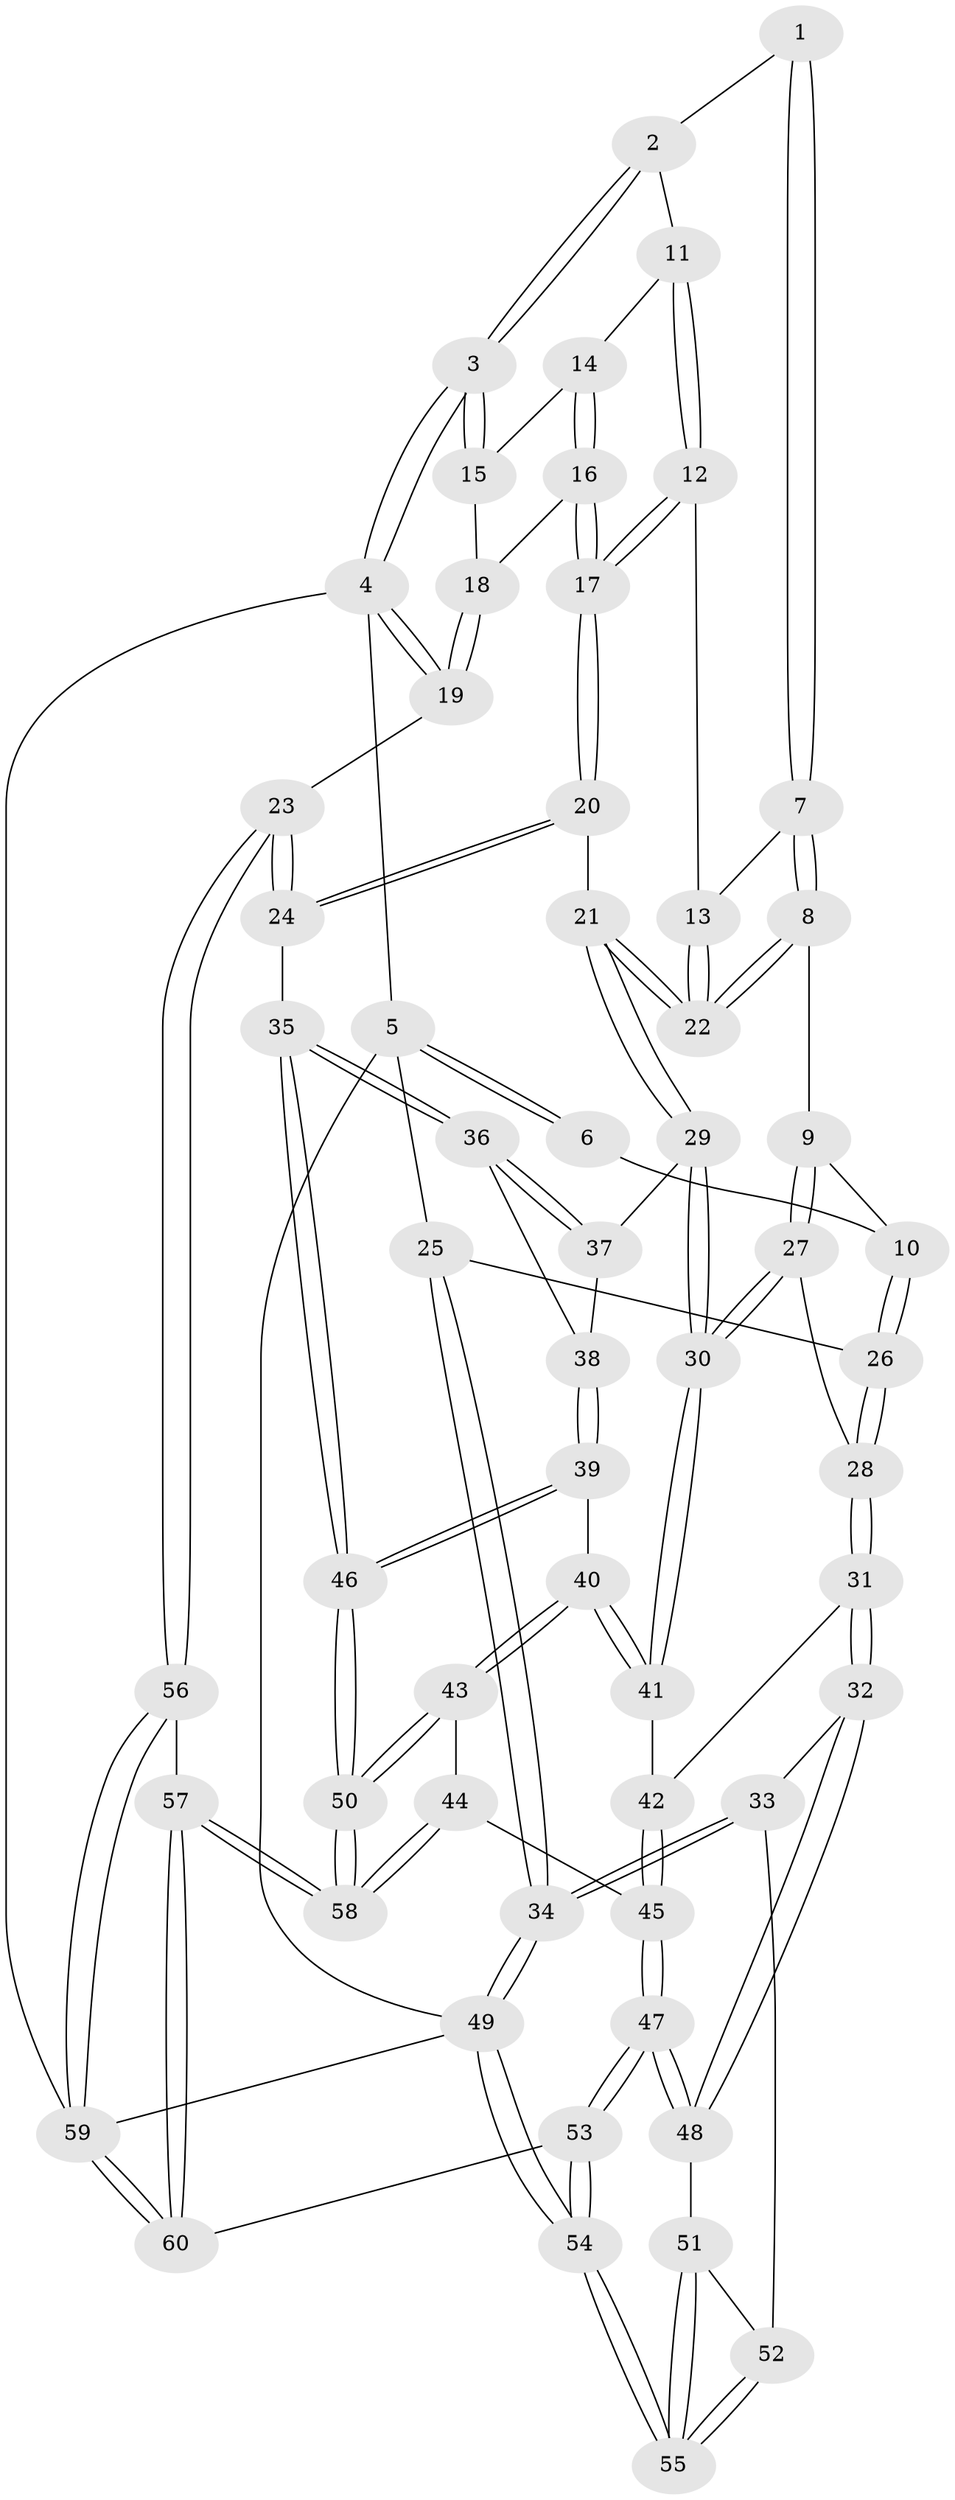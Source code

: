 // coarse degree distribution, {3: 0.14705882352941177, 5: 0.2647058823529412, 6: 0.11764705882352941, 4: 0.47058823529411764}
// Generated by graph-tools (version 1.1) at 2025/42/03/06/25 10:42:32]
// undirected, 60 vertices, 147 edges
graph export_dot {
graph [start="1"]
  node [color=gray90,style=filled];
  1 [pos="+0.4144646921905208+0"];
  2 [pos="+0.5990797956121009+0"];
  3 [pos="+1+0"];
  4 [pos="+1+0"];
  5 [pos="+0+0"];
  6 [pos="+0.34663285614561745+0"];
  7 [pos="+0.43011103221808045+0.23561097866208264"];
  8 [pos="+0.33431289242886625+0.31359631350871253"];
  9 [pos="+0.27969798133343793+0.32423600033251837"];
  10 [pos="+0.18037127374107645+0.26092482772034203"];
  11 [pos="+0.6367102215523625+0.0323834098359121"];
  12 [pos="+0.5460251996801935+0.2575891663322721"];
  13 [pos="+0.46672319890793396+0.24393965333524012"];
  14 [pos="+0.6503574231293671+0.0505853435761745"];
  15 [pos="+0.7740101967311567+0.18731236107767305"];
  16 [pos="+0.6407610828962931+0.3029666330028859"];
  17 [pos="+0.6199944568829275+0.3159316058863408"];
  18 [pos="+0.7823812871940522+0.23437152936370825"];
  19 [pos="+1+0.4117032883359932"];
  20 [pos="+0.6178142874172045+0.49064996101133174"];
  21 [pos="+0.5388572921848676+0.5248731996529133"];
  22 [pos="+0.5198113924147454+0.5036114310394577"];
  23 [pos="+0.9908024693132144+0.596616307897561"];
  24 [pos="+0.9313329219964305+0.6036520314424856"];
  25 [pos="+0+0.1957671490186796"];
  26 [pos="+0+0.23756056799872868"];
  27 [pos="+0.24862298962208215+0.53230449632981"];
  28 [pos="+0.19277999621005446+0.5791339304016171"];
  29 [pos="+0.5110846969463383+0.559202982697702"];
  30 [pos="+0.4700836246335311+0.5872459796702406"];
  31 [pos="+0.15456487003859898+0.6461625700511492"];
  32 [pos="+0.14602137153020933+0.6557082386832092"];
  33 [pos="+0+0.6644114742283782"];
  34 [pos="+0+0.6438150318680553"];
  35 [pos="+0.740838547759634+0.757577138248557"];
  36 [pos="+0.668760143284717+0.7277547856490588"];
  37 [pos="+0.5655306259484058+0.6504258666932543"];
  38 [pos="+0.5787665632610197+0.7246084666080924"];
  39 [pos="+0.5499341831972494+0.7818894850012328"];
  40 [pos="+0.5110384157106841+0.7661693584875434"];
  41 [pos="+0.45391782222753335+0.6420996062668851"];
  42 [pos="+0.39194976615733657+0.7064566595337567"];
  43 [pos="+0.4477651268286479+0.8232621175517711"];
  44 [pos="+0.40387285560054326+0.8420891061666145"];
  45 [pos="+0.350926103536973+0.8448051431453922"];
  46 [pos="+0.6486935450502883+0.8906085195898633"];
  47 [pos="+0.3303772227050717+0.8602500910936246"];
  48 [pos="+0.17810029103518613+0.7336821555518516"];
  49 [pos="+0+1"];
  50 [pos="+0.6446178913652093+0.9130706536423105"];
  51 [pos="+0.1747073991013522+0.7424722090363274"];
  52 [pos="+0.04824379219504433+0.850435861101112"];
  53 [pos="+0.2759513926622375+1"];
  54 [pos="+0.05378523185377375+1"];
  55 [pos="+0.08628469724674423+0.9905342391622596"];
  56 [pos="+1+0.6643208482692681"];
  57 [pos="+0.6507036693861649+1"];
  58 [pos="+0.6390518914490378+1"];
  59 [pos="+1+1"];
  60 [pos="+0.6492117428237929+1"];
  1 -- 2;
  1 -- 7;
  1 -- 7;
  2 -- 3;
  2 -- 3;
  2 -- 11;
  3 -- 4;
  3 -- 4;
  3 -- 15;
  3 -- 15;
  4 -- 5;
  4 -- 19;
  4 -- 19;
  4 -- 59;
  5 -- 6;
  5 -- 6;
  5 -- 25;
  5 -- 49;
  6 -- 10;
  7 -- 8;
  7 -- 8;
  7 -- 13;
  8 -- 9;
  8 -- 22;
  8 -- 22;
  9 -- 10;
  9 -- 27;
  9 -- 27;
  10 -- 26;
  10 -- 26;
  11 -- 12;
  11 -- 12;
  11 -- 14;
  12 -- 13;
  12 -- 17;
  12 -- 17;
  13 -- 22;
  13 -- 22;
  14 -- 15;
  14 -- 16;
  14 -- 16;
  15 -- 18;
  16 -- 17;
  16 -- 17;
  16 -- 18;
  17 -- 20;
  17 -- 20;
  18 -- 19;
  18 -- 19;
  19 -- 23;
  20 -- 21;
  20 -- 24;
  20 -- 24;
  21 -- 22;
  21 -- 22;
  21 -- 29;
  21 -- 29;
  23 -- 24;
  23 -- 24;
  23 -- 56;
  23 -- 56;
  24 -- 35;
  25 -- 26;
  25 -- 34;
  25 -- 34;
  26 -- 28;
  26 -- 28;
  27 -- 28;
  27 -- 30;
  27 -- 30;
  28 -- 31;
  28 -- 31;
  29 -- 30;
  29 -- 30;
  29 -- 37;
  30 -- 41;
  30 -- 41;
  31 -- 32;
  31 -- 32;
  31 -- 42;
  32 -- 33;
  32 -- 48;
  32 -- 48;
  33 -- 34;
  33 -- 34;
  33 -- 52;
  34 -- 49;
  34 -- 49;
  35 -- 36;
  35 -- 36;
  35 -- 46;
  35 -- 46;
  36 -- 37;
  36 -- 37;
  36 -- 38;
  37 -- 38;
  38 -- 39;
  38 -- 39;
  39 -- 40;
  39 -- 46;
  39 -- 46;
  40 -- 41;
  40 -- 41;
  40 -- 43;
  40 -- 43;
  41 -- 42;
  42 -- 45;
  42 -- 45;
  43 -- 44;
  43 -- 50;
  43 -- 50;
  44 -- 45;
  44 -- 58;
  44 -- 58;
  45 -- 47;
  45 -- 47;
  46 -- 50;
  46 -- 50;
  47 -- 48;
  47 -- 48;
  47 -- 53;
  47 -- 53;
  48 -- 51;
  49 -- 54;
  49 -- 54;
  49 -- 59;
  50 -- 58;
  50 -- 58;
  51 -- 52;
  51 -- 55;
  51 -- 55;
  52 -- 55;
  52 -- 55;
  53 -- 54;
  53 -- 54;
  53 -- 60;
  54 -- 55;
  54 -- 55;
  56 -- 57;
  56 -- 59;
  56 -- 59;
  57 -- 58;
  57 -- 58;
  57 -- 60;
  57 -- 60;
  59 -- 60;
  59 -- 60;
}
